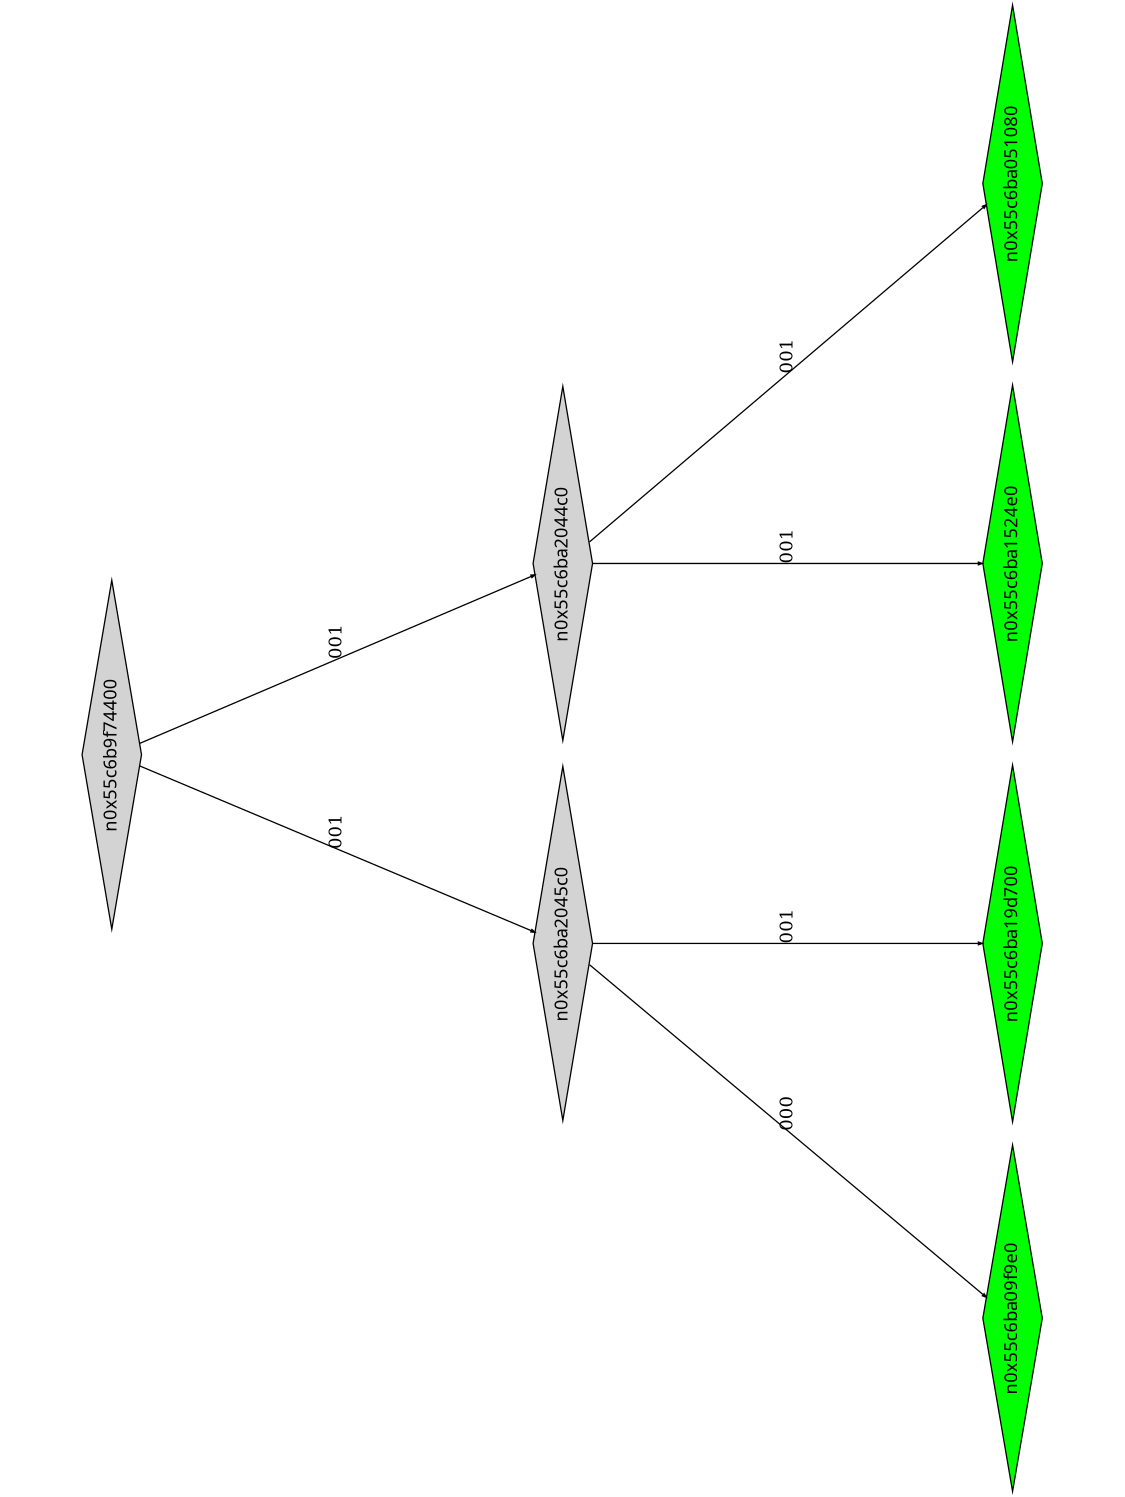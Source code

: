 digraph G {
	size="10,7.5";
	ratio=fill;
	rotate=90;
	center = "true";
	node [style="filled",width=.1,height=.1,fontname="Terminus"]
	edge [arrowsize=.3]
	n0x55c6b9f74400 [shape=diamond];
	n0x55c6b9f74400 -> n0x55c6ba2045c0 [label=001];
	n0x55c6b9f74400 -> n0x55c6ba2044c0 [label=001];
	n0x55c6ba2044c0 [shape=diamond];
	n0x55c6ba2044c0 -> n0x55c6ba1524e0 [label=001];
	n0x55c6ba2044c0 -> n0x55c6ba051080 [label=001];
	n0x55c6ba051080 [shape=diamond,fillcolor=green];
	n0x55c6ba1524e0 [shape=diamond,fillcolor=green];
	n0x55c6ba2045c0 [shape=diamond];
	n0x55c6ba2045c0 -> n0x55c6ba09f9e0 [label=000];
	n0x55c6ba2045c0 -> n0x55c6ba19d700 [label=001];
	n0x55c6ba19d700 [shape=diamond,fillcolor=green];
	n0x55c6ba09f9e0 [shape=diamond,fillcolor=green];
}
